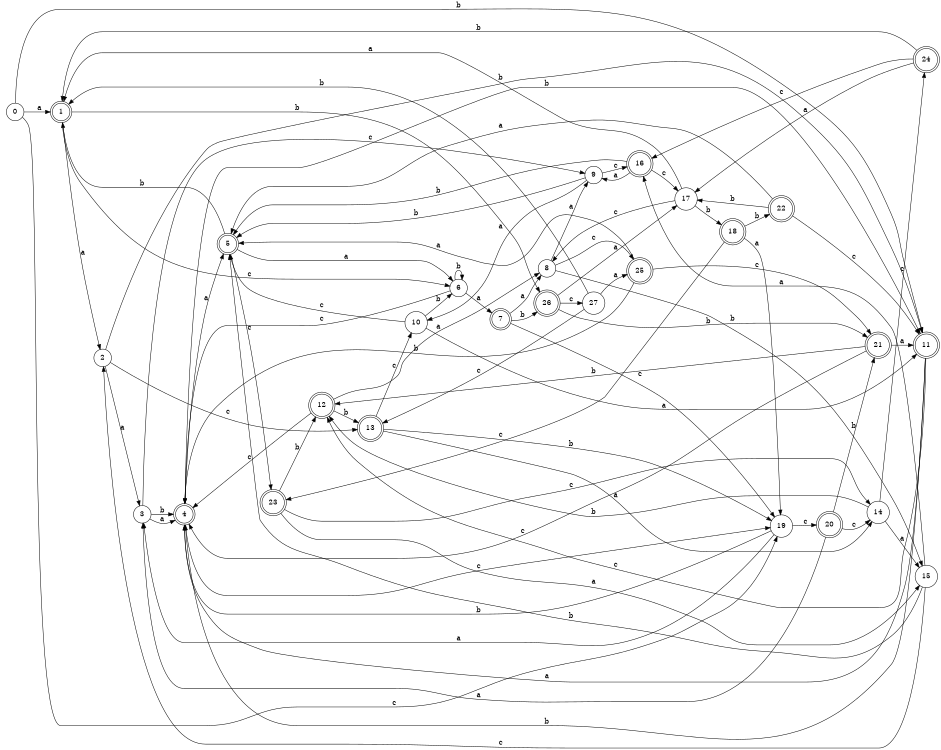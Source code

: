digraph n23_8 {
__start0 [label="" shape="none"];

rankdir=LR;
size="8,5";

s0 [style="filled", color="black", fillcolor="white" shape="circle", label="0"];
s1 [style="rounded,filled", color="black", fillcolor="white" shape="doublecircle", label="1"];
s2 [style="filled", color="black", fillcolor="white" shape="circle", label="2"];
s3 [style="filled", color="black", fillcolor="white" shape="circle", label="3"];
s4 [style="rounded,filled", color="black", fillcolor="white" shape="doublecircle", label="4"];
s5 [style="rounded,filled", color="black", fillcolor="white" shape="doublecircle", label="5"];
s6 [style="filled", color="black", fillcolor="white" shape="circle", label="6"];
s7 [style="rounded,filled", color="black", fillcolor="white" shape="doublecircle", label="7"];
s8 [style="filled", color="black", fillcolor="white" shape="circle", label="8"];
s9 [style="filled", color="black", fillcolor="white" shape="circle", label="9"];
s10 [style="filled", color="black", fillcolor="white" shape="circle", label="10"];
s11 [style="rounded,filled", color="black", fillcolor="white" shape="doublecircle", label="11"];
s12 [style="rounded,filled", color="black", fillcolor="white" shape="doublecircle", label="12"];
s13 [style="rounded,filled", color="black", fillcolor="white" shape="doublecircle", label="13"];
s14 [style="filled", color="black", fillcolor="white" shape="circle", label="14"];
s15 [style="filled", color="black", fillcolor="white" shape="circle", label="15"];
s16 [style="rounded,filled", color="black", fillcolor="white" shape="doublecircle", label="16"];
s17 [style="filled", color="black", fillcolor="white" shape="circle", label="17"];
s18 [style="rounded,filled", color="black", fillcolor="white" shape="doublecircle", label="18"];
s19 [style="filled", color="black", fillcolor="white" shape="circle", label="19"];
s20 [style="rounded,filled", color="black", fillcolor="white" shape="doublecircle", label="20"];
s21 [style="rounded,filled", color="black", fillcolor="white" shape="doublecircle", label="21"];
s22 [style="rounded,filled", color="black", fillcolor="white" shape="doublecircle", label="22"];
s23 [style="rounded,filled", color="black", fillcolor="white" shape="doublecircle", label="23"];
s24 [style="rounded,filled", color="black", fillcolor="white" shape="doublecircle", label="24"];
s25 [style="rounded,filled", color="black", fillcolor="white" shape="doublecircle", label="25"];
s26 [style="rounded,filled", color="black", fillcolor="white" shape="doublecircle", label="26"];
s27 [style="filled", color="black", fillcolor="white" shape="circle", label="27"];
s0 -> s1 [label="a"];
s0 -> s11 [label="b"];
s0 -> s19 [label="c"];
s1 -> s2 [label="a"];
s1 -> s26 [label="b"];
s1 -> s6 [label="c"];
s2 -> s3 [label="a"];
s2 -> s11 [label="b"];
s2 -> s13 [label="c"];
s3 -> s4 [label="a"];
s3 -> s4 [label="b"];
s3 -> s9 [label="c"];
s4 -> s5 [label="a"];
s4 -> s11 [label="b"];
s4 -> s19 [label="c"];
s5 -> s6 [label="a"];
s5 -> s1 [label="b"];
s5 -> s23 [label="c"];
s6 -> s7 [label="a"];
s6 -> s6 [label="b"];
s6 -> s4 [label="c"];
s7 -> s8 [label="a"];
s7 -> s26 [label="b"];
s7 -> s19 [label="c"];
s8 -> s9 [label="a"];
s8 -> s15 [label="b"];
s8 -> s25 [label="c"];
s9 -> s10 [label="a"];
s9 -> s5 [label="b"];
s9 -> s16 [label="c"];
s10 -> s11 [label="a"];
s10 -> s6 [label="b"];
s10 -> s5 [label="c"];
s11 -> s4 [label="a"];
s11 -> s4 [label="b"];
s11 -> s12 [label="c"];
s12 -> s8 [label="a"];
s12 -> s13 [label="b"];
s12 -> s4 [label="c"];
s13 -> s14 [label="a"];
s13 -> s19 [label="b"];
s13 -> s10 [label="c"];
s14 -> s15 [label="a"];
s14 -> s12 [label="b"];
s14 -> s24 [label="c"];
s15 -> s16 [label="a"];
s15 -> s5 [label="b"];
s15 -> s2 [label="c"];
s16 -> s9 [label="a"];
s16 -> s5 [label="b"];
s16 -> s17 [label="c"];
s17 -> s1 [label="a"];
s17 -> s18 [label="b"];
s17 -> s8 [label="c"];
s18 -> s19 [label="a"];
s18 -> s22 [label="b"];
s18 -> s23 [label="c"];
s19 -> s3 [label="a"];
s19 -> s4 [label="b"];
s19 -> s20 [label="c"];
s20 -> s3 [label="a"];
s20 -> s21 [label="b"];
s20 -> s14 [label="c"];
s21 -> s11 [label="a"];
s21 -> s12 [label="b"];
s21 -> s4 [label="c"];
s22 -> s5 [label="a"];
s22 -> s17 [label="b"];
s22 -> s11 [label="c"];
s23 -> s15 [label="a"];
s23 -> s12 [label="b"];
s23 -> s14 [label="c"];
s24 -> s17 [label="a"];
s24 -> s1 [label="b"];
s24 -> s16 [label="c"];
s25 -> s5 [label="a"];
s25 -> s4 [label="b"];
s25 -> s21 [label="c"];
s26 -> s17 [label="a"];
s26 -> s21 [label="b"];
s26 -> s27 [label="c"];
s27 -> s25 [label="a"];
s27 -> s1 [label="b"];
s27 -> s13 [label="c"];

}